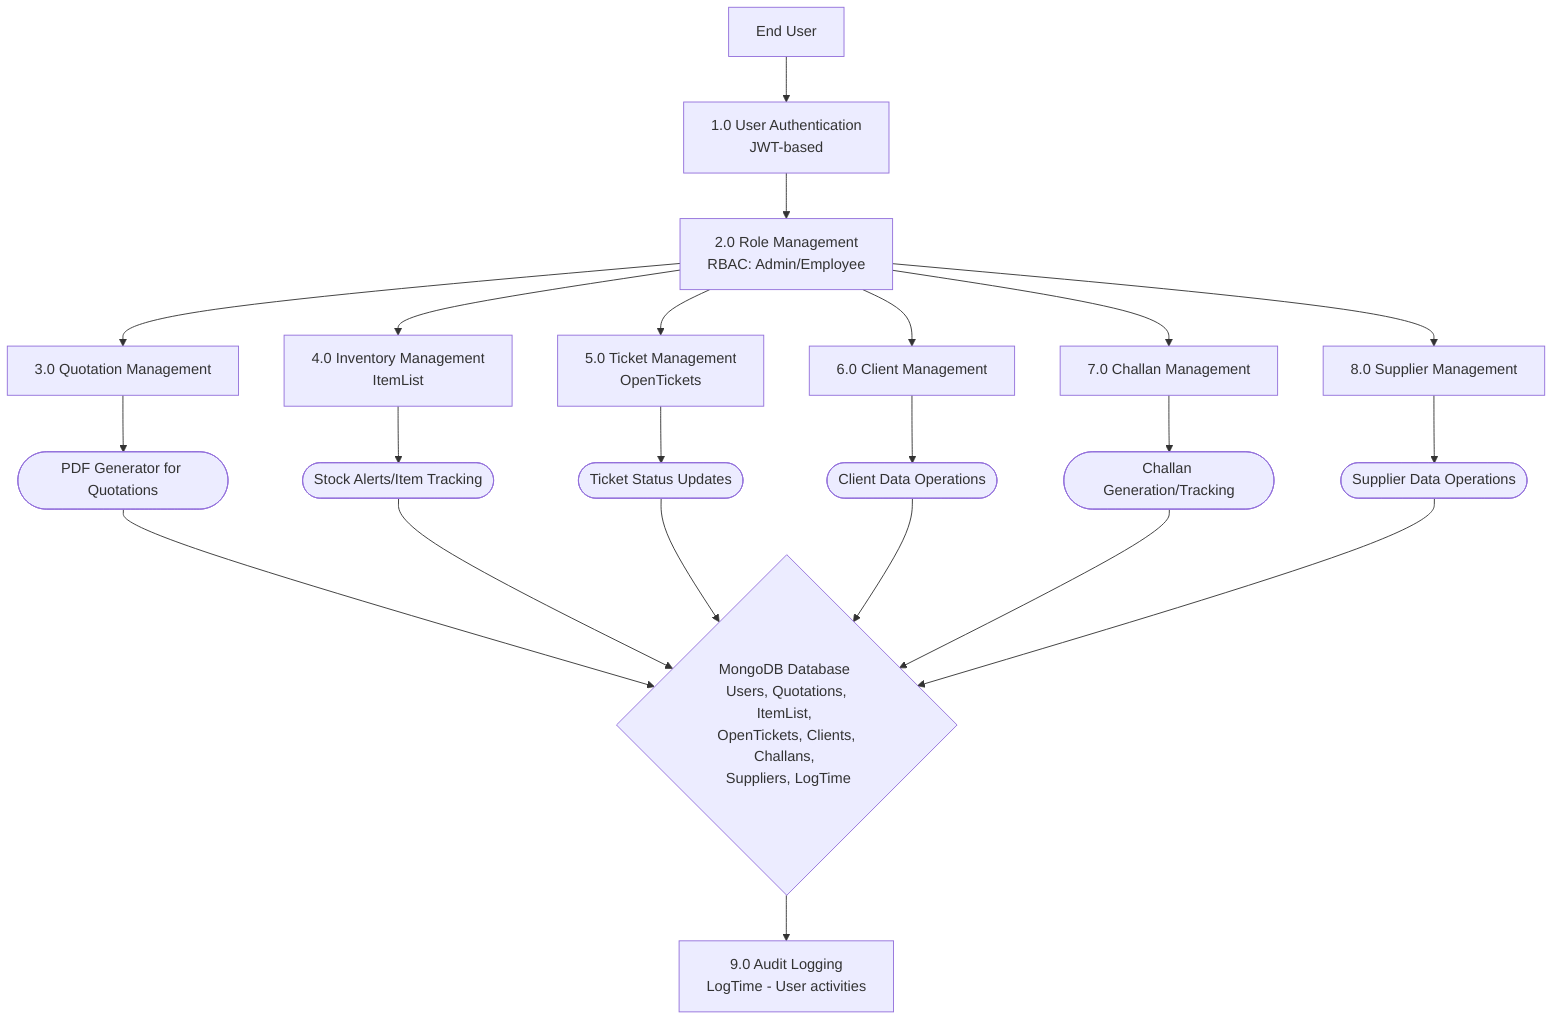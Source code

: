 graph TD
    A[End User] --> B[1.0 User Authentication \n JWT-based];
    B --> C[2.0 Role Management \n RBAC: Admin/Employee];
    C --> D[3.0 Quotation Management];
    C --> E[4.0 Inventory Management \n ItemList];
    C --> F[5.0 Ticket Management \n OpenTickets];
    C --> L[6.0 Client Management];
    C --> M[7.0 Challan Management];
    C --> N[8.0 Supplier Management];

    D --> G([PDF Generator for Quotations]);
    E --> H([Stock Alerts/Item Tracking]);
    F --> I([Ticket Status Updates]);
    L --> O([Client Data Operations]);
    M --> P([Challan Generation/Tracking]);
    N --> Q([Supplier Data Operations]);

    G --> J{MongoDB Database \n Users, Quotations, ItemList, \n OpenTickets, Clients, Challans, \n Suppliers, LogTime};
    H --> J;
    I --> J;
    O --> J;
    P --> J;
    Q --> J;

    J --> K[9.0 Audit Logging \n LogTime - User activities];